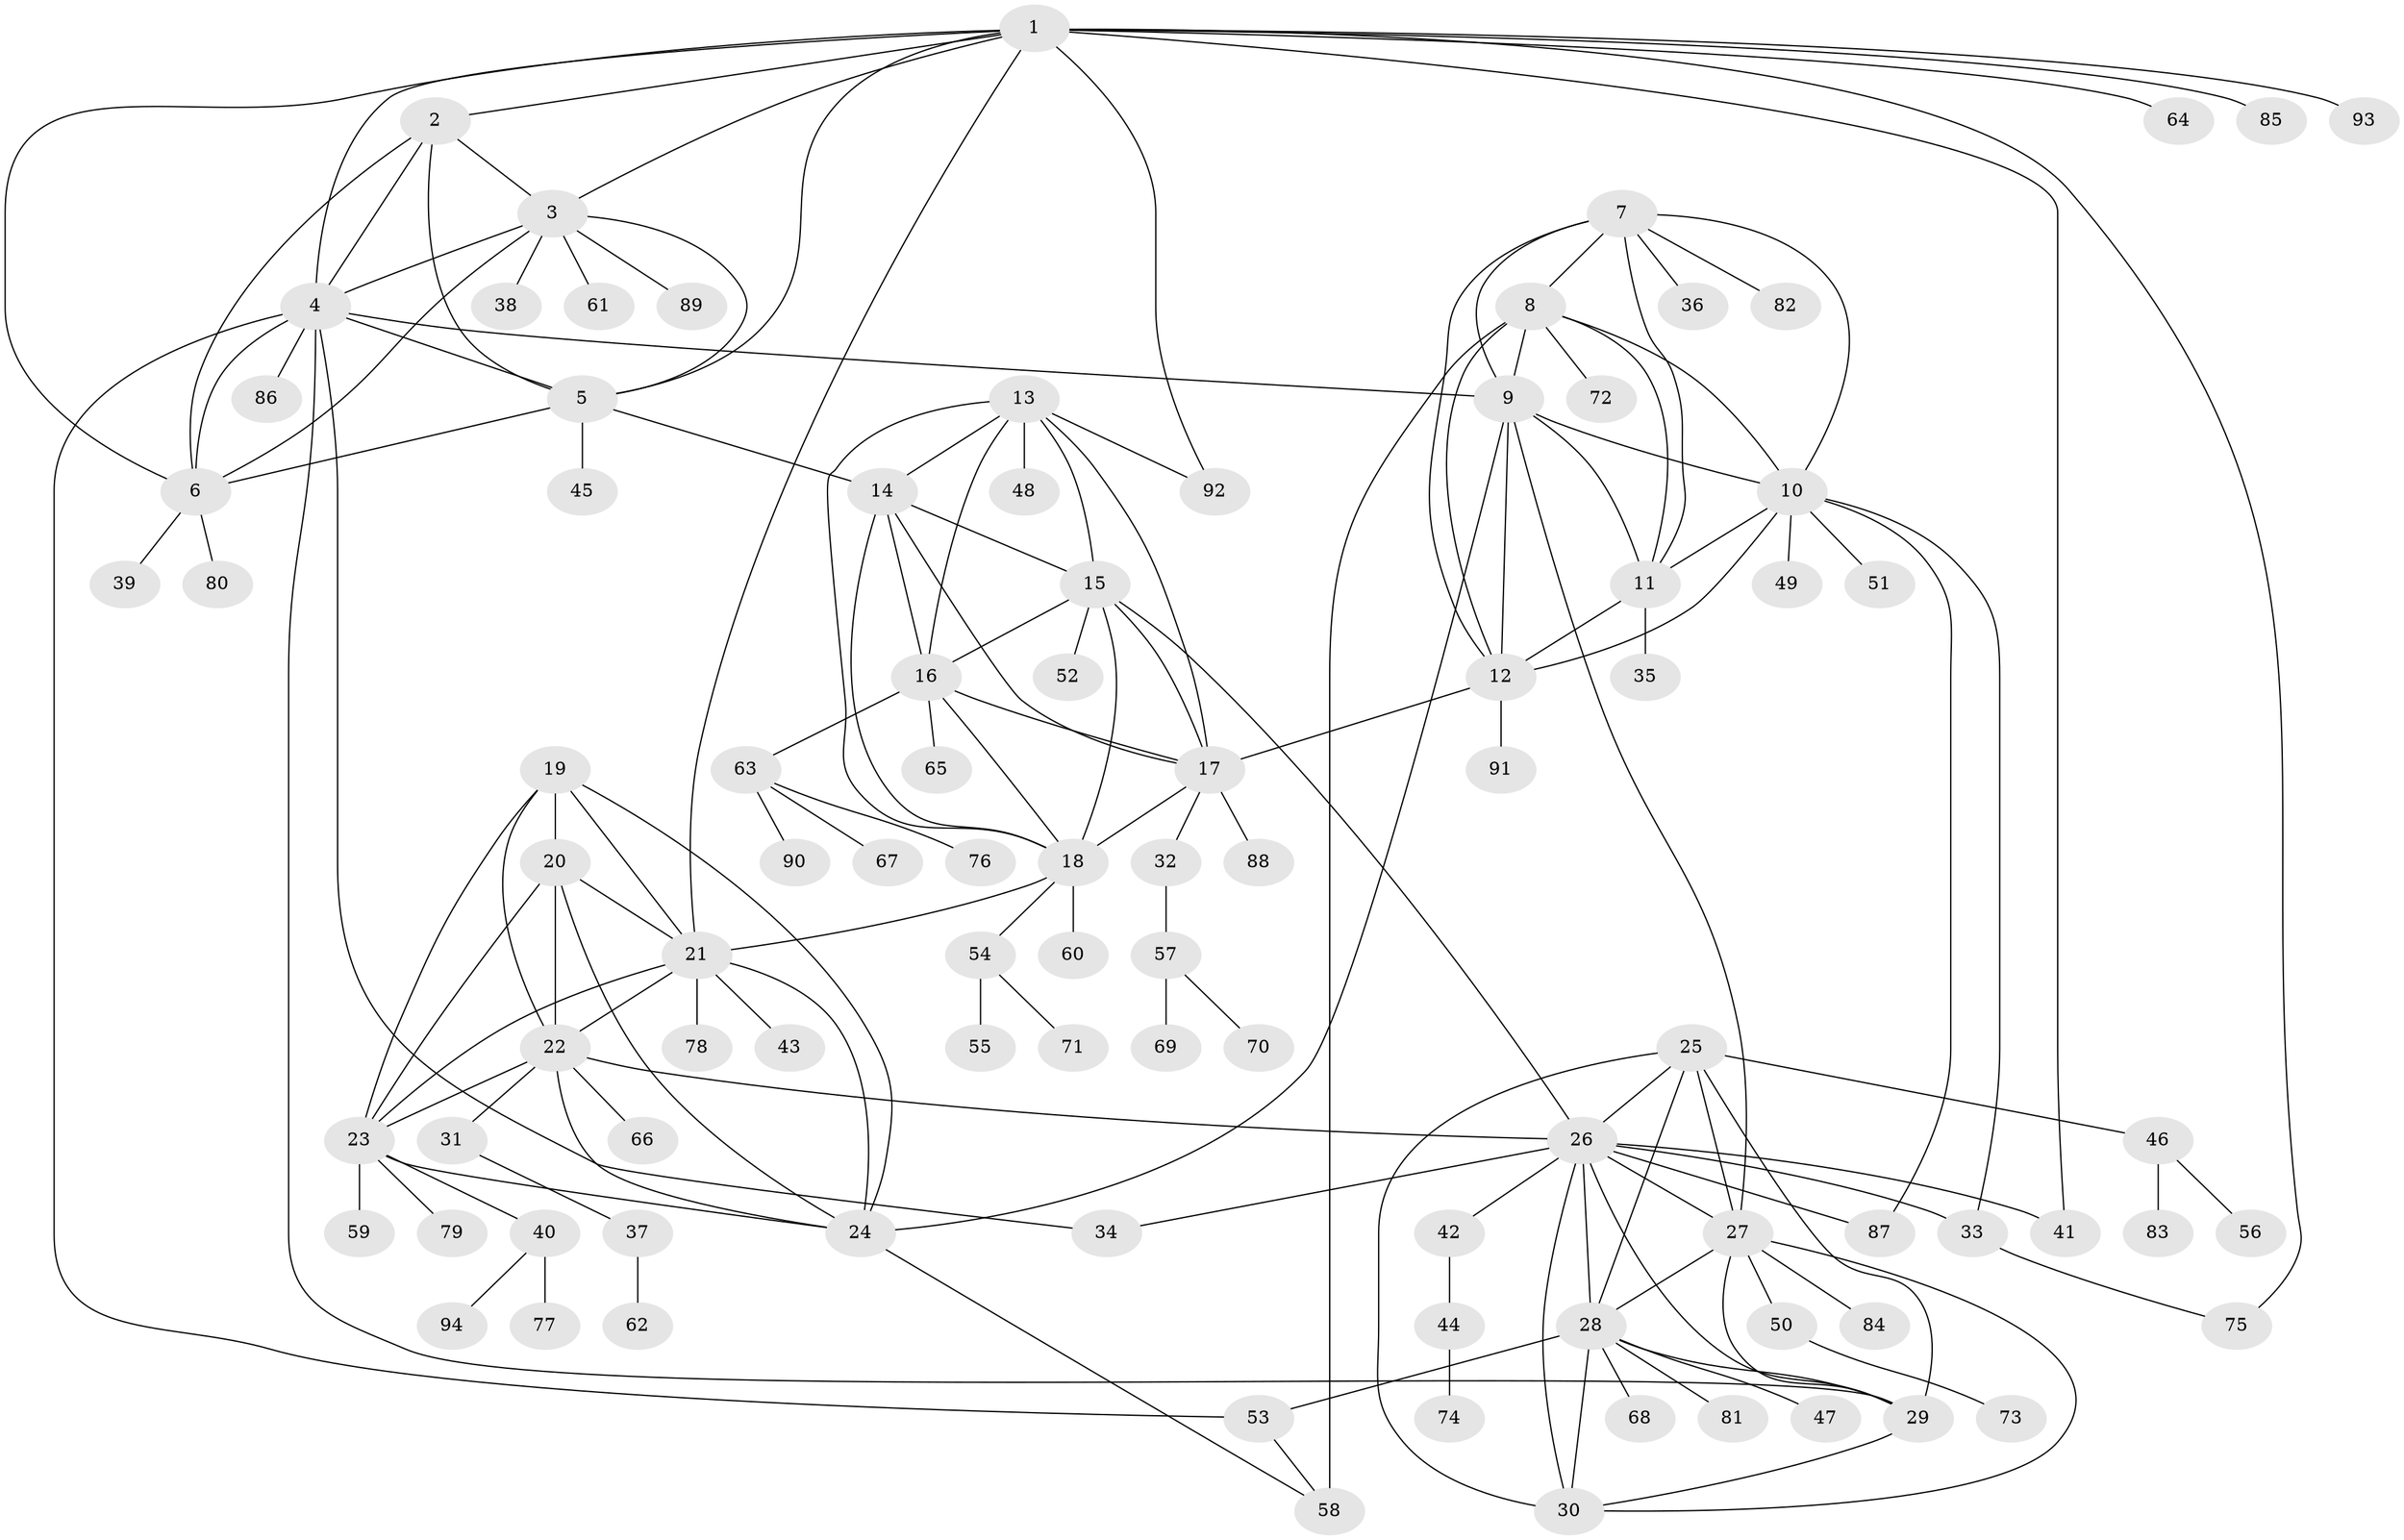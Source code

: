 // original degree distribution, {13: 0.015151515151515152, 6: 0.03787878787878788, 9: 0.045454545454545456, 11: 0.015151515151515152, 8: 0.06818181818181818, 10: 0.022727272727272728, 7: 0.015151515151515152, 5: 0.007575757575757576, 1: 0.5757575757575758, 3: 0.05303030303030303, 2: 0.12878787878787878, 4: 0.015151515151515152}
// Generated by graph-tools (version 1.1) at 2025/52/03/04/25 22:52:09]
// undirected, 94 vertices, 158 edges
graph export_dot {
  node [color=gray90,style=filled];
  1;
  2;
  3;
  4;
  5;
  6;
  7;
  8;
  9;
  10;
  11;
  12;
  13;
  14;
  15;
  16;
  17;
  18;
  19;
  20;
  21;
  22;
  23;
  24;
  25;
  26;
  27;
  28;
  29;
  30;
  31;
  32;
  33;
  34;
  35;
  36;
  37;
  38;
  39;
  40;
  41;
  42;
  43;
  44;
  45;
  46;
  47;
  48;
  49;
  50;
  51;
  52;
  53;
  54;
  55;
  56;
  57;
  58;
  59;
  60;
  61;
  62;
  63;
  64;
  65;
  66;
  67;
  68;
  69;
  70;
  71;
  72;
  73;
  74;
  75;
  76;
  77;
  78;
  79;
  80;
  81;
  82;
  83;
  84;
  85;
  86;
  87;
  88;
  89;
  90;
  91;
  92;
  93;
  94;
  1 -- 2 [weight=1.0];
  1 -- 3 [weight=1.0];
  1 -- 4 [weight=1.0];
  1 -- 5 [weight=1.0];
  1 -- 6 [weight=1.0];
  1 -- 21 [weight=1.0];
  1 -- 41 [weight=1.0];
  1 -- 64 [weight=1.0];
  1 -- 75 [weight=1.0];
  1 -- 85 [weight=1.0];
  1 -- 92 [weight=1.0];
  1 -- 93 [weight=1.0];
  2 -- 3 [weight=1.0];
  2 -- 4 [weight=1.0];
  2 -- 5 [weight=1.0];
  2 -- 6 [weight=1.0];
  3 -- 4 [weight=1.0];
  3 -- 5 [weight=1.0];
  3 -- 6 [weight=1.0];
  3 -- 38 [weight=1.0];
  3 -- 61 [weight=1.0];
  3 -- 89 [weight=1.0];
  4 -- 5 [weight=1.0];
  4 -- 6 [weight=1.0];
  4 -- 9 [weight=1.0];
  4 -- 29 [weight=1.0];
  4 -- 34 [weight=1.0];
  4 -- 53 [weight=1.0];
  4 -- 86 [weight=1.0];
  5 -- 6 [weight=1.0];
  5 -- 14 [weight=1.0];
  5 -- 45 [weight=1.0];
  6 -- 39 [weight=1.0];
  6 -- 80 [weight=1.0];
  7 -- 8 [weight=1.0];
  7 -- 9 [weight=1.0];
  7 -- 10 [weight=1.0];
  7 -- 11 [weight=1.0];
  7 -- 12 [weight=1.0];
  7 -- 36 [weight=1.0];
  7 -- 82 [weight=1.0];
  8 -- 9 [weight=1.0];
  8 -- 10 [weight=1.0];
  8 -- 11 [weight=1.0];
  8 -- 12 [weight=1.0];
  8 -- 58 [weight=4.0];
  8 -- 72 [weight=1.0];
  9 -- 10 [weight=1.0];
  9 -- 11 [weight=1.0];
  9 -- 12 [weight=1.0];
  9 -- 24 [weight=1.0];
  9 -- 27 [weight=1.0];
  10 -- 11 [weight=1.0];
  10 -- 12 [weight=1.0];
  10 -- 33 [weight=1.0];
  10 -- 49 [weight=1.0];
  10 -- 51 [weight=1.0];
  10 -- 87 [weight=1.0];
  11 -- 12 [weight=1.0];
  11 -- 35 [weight=1.0];
  12 -- 17 [weight=1.0];
  12 -- 91 [weight=1.0];
  13 -- 14 [weight=1.0];
  13 -- 15 [weight=1.0];
  13 -- 16 [weight=1.0];
  13 -- 17 [weight=1.0];
  13 -- 18 [weight=1.0];
  13 -- 48 [weight=1.0];
  13 -- 92 [weight=1.0];
  14 -- 15 [weight=1.0];
  14 -- 16 [weight=1.0];
  14 -- 17 [weight=1.0];
  14 -- 18 [weight=1.0];
  15 -- 16 [weight=1.0];
  15 -- 17 [weight=1.0];
  15 -- 18 [weight=1.0];
  15 -- 26 [weight=1.0];
  15 -- 52 [weight=1.0];
  16 -- 17 [weight=1.0];
  16 -- 18 [weight=1.0];
  16 -- 63 [weight=1.0];
  16 -- 65 [weight=1.0];
  17 -- 18 [weight=1.0];
  17 -- 32 [weight=1.0];
  17 -- 88 [weight=1.0];
  18 -- 21 [weight=1.0];
  18 -- 54 [weight=1.0];
  18 -- 60 [weight=1.0];
  19 -- 20 [weight=1.0];
  19 -- 21 [weight=1.0];
  19 -- 22 [weight=1.0];
  19 -- 23 [weight=1.0];
  19 -- 24 [weight=1.0];
  20 -- 21 [weight=1.0];
  20 -- 22 [weight=1.0];
  20 -- 23 [weight=1.0];
  20 -- 24 [weight=1.0];
  21 -- 22 [weight=1.0];
  21 -- 23 [weight=1.0];
  21 -- 24 [weight=1.0];
  21 -- 43 [weight=1.0];
  21 -- 78 [weight=1.0];
  22 -- 23 [weight=1.0];
  22 -- 24 [weight=1.0];
  22 -- 26 [weight=1.0];
  22 -- 31 [weight=1.0];
  22 -- 66 [weight=1.0];
  23 -- 24 [weight=1.0];
  23 -- 40 [weight=1.0];
  23 -- 59 [weight=1.0];
  23 -- 79 [weight=1.0];
  24 -- 58 [weight=1.0];
  25 -- 26 [weight=1.0];
  25 -- 27 [weight=1.0];
  25 -- 28 [weight=1.0];
  25 -- 29 [weight=1.0];
  25 -- 30 [weight=1.0];
  25 -- 46 [weight=1.0];
  26 -- 27 [weight=1.0];
  26 -- 28 [weight=1.0];
  26 -- 29 [weight=1.0];
  26 -- 30 [weight=1.0];
  26 -- 33 [weight=1.0];
  26 -- 34 [weight=1.0];
  26 -- 41 [weight=1.0];
  26 -- 42 [weight=1.0];
  26 -- 87 [weight=1.0];
  27 -- 28 [weight=1.0];
  27 -- 29 [weight=1.0];
  27 -- 30 [weight=1.0];
  27 -- 50 [weight=1.0];
  27 -- 84 [weight=1.0];
  28 -- 29 [weight=1.0];
  28 -- 30 [weight=1.0];
  28 -- 47 [weight=1.0];
  28 -- 53 [weight=1.0];
  28 -- 68 [weight=1.0];
  28 -- 81 [weight=1.0];
  29 -- 30 [weight=1.0];
  31 -- 37 [weight=1.0];
  32 -- 57 [weight=1.0];
  33 -- 75 [weight=1.0];
  37 -- 62 [weight=1.0];
  40 -- 77 [weight=1.0];
  40 -- 94 [weight=1.0];
  42 -- 44 [weight=1.0];
  44 -- 74 [weight=1.0];
  46 -- 56 [weight=1.0];
  46 -- 83 [weight=1.0];
  50 -- 73 [weight=1.0];
  53 -- 58 [weight=1.0];
  54 -- 55 [weight=1.0];
  54 -- 71 [weight=1.0];
  57 -- 69 [weight=1.0];
  57 -- 70 [weight=1.0];
  63 -- 67 [weight=1.0];
  63 -- 76 [weight=1.0];
  63 -- 90 [weight=1.0];
}
